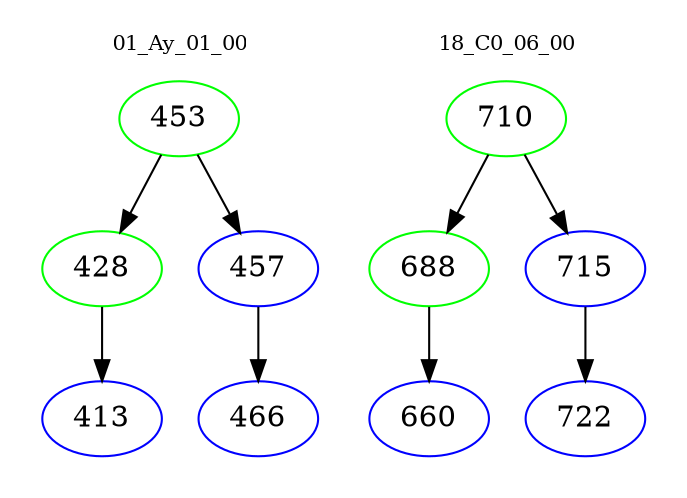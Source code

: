 digraph{
subgraph cluster_0 {
color = white
label = "01_Ay_01_00";
fontsize=10;
T0_453 [label="453", color="green"]
T0_453 -> T0_428 [color="black"]
T0_428 [label="428", color="green"]
T0_428 -> T0_413 [color="black"]
T0_413 [label="413", color="blue"]
T0_453 -> T0_457 [color="black"]
T0_457 [label="457", color="blue"]
T0_457 -> T0_466 [color="black"]
T0_466 [label="466", color="blue"]
}
subgraph cluster_1 {
color = white
label = "18_C0_06_00";
fontsize=10;
T1_710 [label="710", color="green"]
T1_710 -> T1_688 [color="black"]
T1_688 [label="688", color="green"]
T1_688 -> T1_660 [color="black"]
T1_660 [label="660", color="blue"]
T1_710 -> T1_715 [color="black"]
T1_715 [label="715", color="blue"]
T1_715 -> T1_722 [color="black"]
T1_722 [label="722", color="blue"]
}
}
